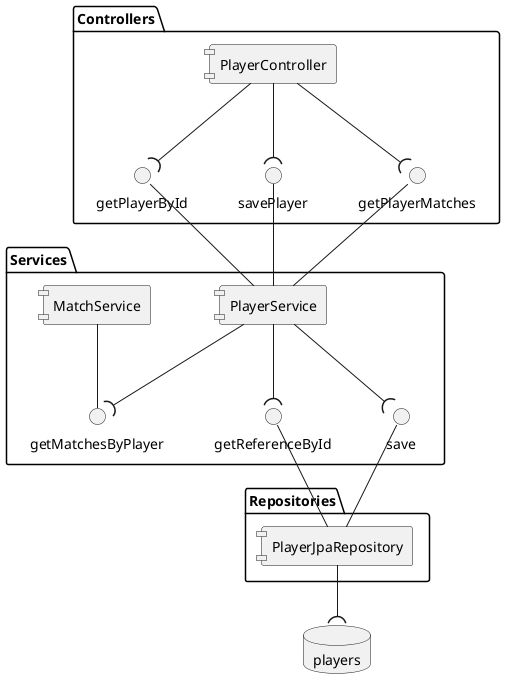 @startuml
skinparam componentStyle uml1

database "players"

package "Controllers" {
[PlayerController] --(getPlayerById
[PlayerController] --(savePlayer
[PlayerController] --(getPlayerMatches
}

package "Services" {
[PlayerService] --(getReferenceById
[PlayerService] --(save
[PlayerService] --(getMatchesByPlayer

getPlayerById -- [PlayerService]
savePlayer -- [PlayerService]
getPlayerMatches -- [PlayerService]

[MatchService] -- getMatchesByPlayer
}

package "Repositories" {
[PlayerJpaRepository] --("players"
getReferenceById -- [PlayerJpaRepository]
save -- [PlayerJpaRepository]
}

@enduml
